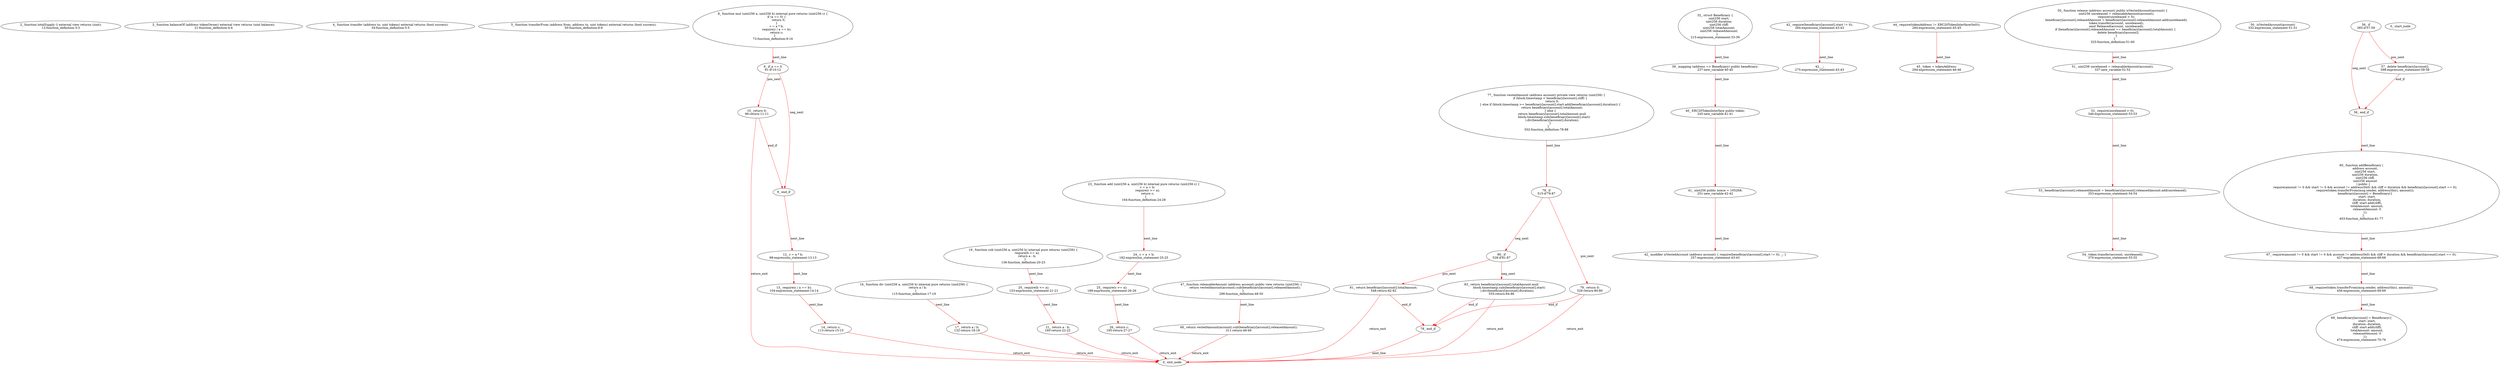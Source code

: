 digraph  {
13 [label="2_ function totalSupply () external view returns (uint);\n13-function_definition-3-3", method="totalSupply()", type_label=function_definition];
21 [label="3_ function balanceOf (address tokenOwner) external view returns (uint balance);\n21-function_definition-4-4", method="balanceOf(address tokenOwner)", type_label=function_definition];
34 [label="4_ function transfer (address to, uint tokens) external returns (bool success);\n34-function_definition-5-5", method="transfer(address to,uint tokens)", type_label=function_definition];
50 [label="5_ function transferFrom (address from, address to, uint tokens) external returns (bool success);\n50-function_definition-6-6", method="transferFrom(address from,address to,uint tokens)", type_label=function_definition];
73 [label="8_ function mul (uint256 a, uint256 b) internal pure returns (uint256 c) {\n        if (a == 0) {\n            return 0;\n        }\n        c = a * b;\n        require(c / a == b);\n        return c;\n    }\n73-function_definition-9-16", method="mul(uint256 a,uint256 b)", type_label=function_definition];
91 [label="9_ if_a == 0\n91-if-10-12", method="mul(uint256 a,uint256 b)", type_label=if];
672 [label="9_ end_if", method="mul(uint256 a,uint256 b)", type_label=end_if];
96 [label="10_ return 0;\n96-return-11-11", method="mul(uint256 a,uint256 b)", type_label=return];
98 [label="12_ c = a * b;\n98-expression_statement-13-13", method="mul(uint256 a,uint256 b)", type_label=expression_statement];
104 [label="13_ require(c / a == b);\n104-expression_statement-14-14", method="mul(uint256 a,uint256 b)", type_label=expression_statement];
113 [label="14_ return c;\n113-return-15-15", method="mul(uint256 a,uint256 b)", type_label=return];
115 [label="16_ function div (uint256 a, uint256 b) internal pure returns (uint256) {\n        return a / b;\n    }\n115-function_definition-17-19", method="div(uint256 a,uint256 b)", type_label=function_definition];
132 [label="17_ return a / b;\n132-return-18-18", method="div(uint256 a,uint256 b)", type_label=return];
136 [label="19_ function sub (uint256 a, uint256 b) internal pure returns (uint256) {\n        require(b <= a);\n        return a - b;\n    }\n136-function_definition-20-23", method="sub(uint256 a,uint256 b)", type_label=function_definition];
153 [label="20_ require(b <= a);\n153-expression_statement-21-21", method="sub(uint256 a,uint256 b)", type_label=expression_statement];
160 [label="21_ return a - b;\n160-return-22-22", method="sub(uint256 a,uint256 b)", type_label=return];
164 [label="23_ function add (uint256 a, uint256 b) internal pure returns (uint256 c) {\n        c = a + b;\n        require(c >= a);\n        return c;\n    }\n164-function_definition-24-28", method="add(uint256 a,uint256 b)", type_label=function_definition];
182 [label="24_ c = a + b;\n182-expression_statement-25-25", method="add(uint256 a,uint256 b)", type_label=expression_statement];
188 [label="25_ require(c >= a);\n188-expression_statement-26-26", method="add(uint256 a,uint256 b)", type_label=expression_statement];
195 [label="26_ return c;\n195-return-27-27", method="add(uint256 a,uint256 b)", type_label=return];
215 [label="32_ struct Beneficiary {\n        uint256 start;\n        uint256 duration;\n        uint256 cliff;\n        uint256 totalAmount;\n        uint256 releasedAmount;\n    }\n215-expression_statement-33-39", method="Beneficiary()", type_label=expression_statement];
237 [label="39_ mapping (address => Beneficiary) public beneficiary;\n237-new_variable-40-40", method="", type_label=new_variable];
245 [label="40_ ERC20TokenInterface public token;\n245-new_variable-41-41", method="", type_label=new_variable];
251 [label="41_ uint256 public nonce = 105268;\n251-new_variable-42-42", method="", type_label=new_variable];
257 [label="42_ modifier isVestedAccount (address account) { require(beneficiary[account].start != 0); _; }\n257-expression_statement-43-43", method="", type_label=expression_statement];
264 [label="42_ require(beneficiary[account].start != 0);\n264-expression_statement-43-43", method="", type_label=expression_statement];
275 [label="42_ _;\n275-expression_statement-43-43", method="", type_label=expression_statement];
284 [label="44_ require(tokenAddress != ERC20TokenInterface(0x0));\n284-expression_statement-45-45", method="", type_label=expression_statement];
294 [label="45_ token = tokenAddress;\n294-expression_statement-46-46", method="", type_label=expression_statement];
298 [label="47_ function releasableAmount (address account) public view returns (uint256) {\n        return vestedAmount(account).sub(beneficiary[account].releasedAmount);\n    }\n298-function_definition-48-50", method="releasableAmount(address account)", type_label=function_definition];
311 [label="48_ return vestedAmount(account).sub(beneficiary[account].releasedAmount);\n311-return-49-49", method="releasableAmount(address account)", type_label=return];
325 [label="50_ function release (address account) public isVestedAccount(account) {\n        uint256 unreleased = releasableAmount(account);\n        require(unreleased > 0);\n        beneficiary[account].releasedAmount = beneficiary[account].releasedAmount.add(unreleased);\n        token.transfer(account, unreleased);\n        emit Released(account, unreleased);\n        if (beneficiary[account].releasedAmount == beneficiary[account].totalAmount) {  \n            delete beneficiary[account];\n        }\n    }\n325-function_definition-51-60", method="release(address account)", type_label=function_definition];
332 [label="50_ isVestedAccount(account)\n332-expression_statement-51-51", method="release(address account)", type_label=expression_statement];
337 [label="51_ uint256 unreleased = releasableAmount(account);\n337-new_variable-52-52", method="release(address account)", type_label=new_variable];
346 [label="52_ require(unreleased > 0);\n346-expression_statement-53-53", method="release(address account)", type_label=expression_statement];
353 [label="53_ beneficiary[account].releasedAmount = beneficiary[account].releasedAmount.add(unreleased);\n353-expression_statement-54-54", method="release(address account)", type_label=expression_statement];
370 [label="54_ token.transfer(account, unreleased);\n370-expression_statement-55-55", method="release(address account)", type_label=expression_statement];
385 [label="56_ if\n385-if-57-59", method="release(address account)", type_label=if];
966 [label="56_ end_if", method="release(address account)", type_label=end_if];
398 [label="57_ delete beneficiary[account];\n398-expression_statement-58-58", method="release(address account)", type_label=expression_statement];
403 [label="60_ function addBeneficiary (\n        address account,\n        uint256 start,\n        uint256 duration,\n        uint256 cliff,\n        uint256 amount\n    ) public {\n        require(amount != 0 && start != 0 && account != address(0x0) && cliff < duration && beneficiary[account].start == 0);\n        require(token.transferFrom(msg.sender, address(this), amount));\n        beneficiary[account] = Beneficiary({\n            start: start,\n            duration: duration,\n            cliff: start.add(cliff),\n            totalAmount: amount,\n            releasedAmount: 0\n        });\n    }\n403-function_definition-61-77", method="addBeneficiary(address account,uint256 start,uint256 duration,uint256 cliff,uint256 amount)", type_label=function_definition];
427 [label="67_ require(amount != 0 && start != 0 && account != address(0x0) && cliff < duration && beneficiary[account].start == 0);\n427-expression_statement-68-68", method="addBeneficiary(address account,uint256 start,uint256 duration,uint256 cliff,uint256 amount)", type_label=expression_statement];
456 [label="68_ require(token.transferFrom(msg.sender, address(this), amount));\n456-expression_statement-69-69", method="addBeneficiary(address account,uint256 start,uint256 duration,uint256 cliff,uint256 amount)", type_label=expression_statement];
474 [label="69_ beneficiary[account] = Beneficiary({\n            start: start,\n            duration: duration,\n            cliff: start.add(cliff),\n            totalAmount: amount,\n            releasedAmount: 0\n        });\n474-expression_statement-70-76", method="addBeneficiary(address account,uint256 start,uint256 duration,uint256 cliff,uint256 amount)", type_label=expression_statement];
502 [label="77_ function vestedAmount (address account) private view returns (uint256) {\n        if (block.timestamp < beneficiary[account].cliff) {\n            return 0;\n        } else if (block.timestamp >= beneficiary[account].start.add(beneficiary[account].duration)) {\n            return beneficiary[account].totalAmount;\n        } else {\n            return beneficiary[account].totalAmount.mul(\n                block.timestamp.sub(beneficiary[account].start)\n            ).div(beneficiary[account].duration);\n        }\n    }\n502-function_definition-78-88", method="vestedAmount(address account)", type_label=function_definition];
515 [label="78_ if\n515-if-79-87", method="vestedAmount(address account)", type_label=if];
1096 [label="78_ end_if", method="vestedAmount(address account)", type_label=end_if];
526 [label="79_ return 0;\n526-return-80-80", method="vestedAmount(address account)", type_label=return];
528 [label="80_ if\n528-if-81-87", method="vestedAmount(address account)", type_label=if];
548 [label="81_ return beneficiary[account].totalAmount;\n548-return-82-82", method="vestedAmount(address account)", type_label=return];
555 [label="83_ return beneficiary[account].totalAmount.mul(\n                block.timestamp.sub(beneficiary[account].start)\n            ).div(beneficiary[account].duration);\n555-return-84-86", method="vestedAmount(address account)", type_label=return];
1 [label="0_ start_node", method="", type_label=start];
2 [label="0_ exit_node", method="", type_label=exit];
73 -> 91  [color=red, controlflow_type=next_line, edge_type=CFG_edge, key=0, label=next_line];
91 -> 96  [color=red, controlflow_type=pos_next, edge_type=CFG_edge, key=0, label=pos_next];
91 -> 672  [color=red, controlflow_type=neg_next, edge_type=CFG_edge, key=0, label=neg_next];
672 -> 98  [color=red, controlflow_type=next_line, edge_type=CFG_edge, key=0, label=next_line];
96 -> 672  [color=red, controlflow_type=end_if, edge_type=CFG_edge, key=0, label=end_if];
96 -> 2  [color=red, controlflow_type=return_exit, edge_type=CFG_edge, key=0, label=return_exit];
98 -> 104  [color=red, controlflow_type=next_line, edge_type=CFG_edge, key=0, label=next_line];
104 -> 113  [color=red, controlflow_type=next_line, edge_type=CFG_edge, key=0, label=next_line];
113 -> 2  [color=red, controlflow_type=return_exit, edge_type=CFG_edge, key=0, label=return_exit];
115 -> 132  [color=red, controlflow_type=next_line, edge_type=CFG_edge, key=0, label=next_line];
132 -> 2  [color=red, controlflow_type=return_exit, edge_type=CFG_edge, key=0, label=return_exit];
136 -> 153  [color=red, controlflow_type=next_line, edge_type=CFG_edge, key=0, label=next_line];
153 -> 160  [color=red, controlflow_type=next_line, edge_type=CFG_edge, key=0, label=next_line];
160 -> 2  [color=red, controlflow_type=return_exit, edge_type=CFG_edge, key=0, label=return_exit];
164 -> 182  [color=red, controlflow_type=next_line, edge_type=CFG_edge, key=0, label=next_line];
182 -> 188  [color=red, controlflow_type=next_line, edge_type=CFG_edge, key=0, label=next_line];
188 -> 195  [color=red, controlflow_type=next_line, edge_type=CFG_edge, key=0, label=next_line];
195 -> 2  [color=red, controlflow_type=return_exit, edge_type=CFG_edge, key=0, label=return_exit];
215 -> 237  [color=red, controlflow_type=next_line, edge_type=CFG_edge, key=0, label=next_line];
237 -> 245  [color=red, controlflow_type=next_line, edge_type=CFG_edge, key=0, label=next_line];
245 -> 251  [color=red, controlflow_type=next_line, edge_type=CFG_edge, key=0, label=next_line];
251 -> 257  [color=red, controlflow_type=next_line, edge_type=CFG_edge, key=0, label=next_line];
264 -> 275  [color=red, controlflow_type=next_line, edge_type=CFG_edge, key=0, label=next_line];
284 -> 294  [color=red, controlflow_type=next_line, edge_type=CFG_edge, key=0, label=next_line];
298 -> 311  [color=red, controlflow_type=next_line, edge_type=CFG_edge, key=0, label=next_line];
311 -> 2  [color=red, controlflow_type=return_exit, edge_type=CFG_edge, key=0, label=return_exit];
325 -> 337  [color=red, controlflow_type=next_line, edge_type=CFG_edge, key=0, label=next_line];
337 -> 346  [color=red, controlflow_type=next_line, edge_type=CFG_edge, key=0, label=next_line];
346 -> 353  [color=red, controlflow_type=next_line, edge_type=CFG_edge, key=0, label=next_line];
353 -> 370  [color=red, controlflow_type=next_line, edge_type=CFG_edge, key=0, label=next_line];
385 -> 398  [color=red, controlflow_type=pos_next, edge_type=CFG_edge, key=0, label=pos_next];
385 -> 966  [color=red, controlflow_type=neg_next, edge_type=CFG_edge, key=0, label=neg_next];
966 -> 403  [color=red, controlflow_type=next_line, edge_type=CFG_edge, key=0, label=next_line];
398 -> 966  [color=red, controlflow_type=end_if, edge_type=CFG_edge, key=0, label=end_if];
403 -> 427  [color=red, controlflow_type=next_line, edge_type=CFG_edge, key=0, label=next_line];
427 -> 456  [color=red, controlflow_type=next_line, edge_type=CFG_edge, key=0, label=next_line];
456 -> 474  [color=red, controlflow_type=next_line, edge_type=CFG_edge, key=0, label=next_line];
502 -> 515  [color=red, controlflow_type=next_line, edge_type=CFG_edge, key=0, label=next_line];
515 -> 526  [color=red, controlflow_type=pos_next, edge_type=CFG_edge, key=0, label=pos_next];
515 -> 528  [color=red, controlflow_type=neg_next, edge_type=CFG_edge, key=0, label=neg_next];
1096 -> 2  [color=red, controlflow_type=next_line, edge_type=CFG_edge, key=0, label=next_line];
526 -> 1096  [color=red, controlflow_type=end_if, edge_type=CFG_edge, key=0, label=end_if];
526 -> 2  [color=red, controlflow_type=return_exit, edge_type=CFG_edge, key=0, label=return_exit];
528 -> 548  [color=red, controlflow_type=pos_next, edge_type=CFG_edge, key=0, label=pos_next];
528 -> 555  [color=red, controlflow_type=neg_next, edge_type=CFG_edge, key=0, label=neg_next];
548 -> 1096  [color=red, controlflow_type=end_if, edge_type=CFG_edge, key=0, label=end_if];
548 -> 2  [color=red, controlflow_type=return_exit, edge_type=CFG_edge, key=0, label=return_exit];
555 -> 1096  [color=red, controlflow_type=end_if, edge_type=CFG_edge, key=0, label=end_if];
555 -> 2  [color=red, controlflow_type=return_exit, edge_type=CFG_edge, key=0, label=return_exit];
}
